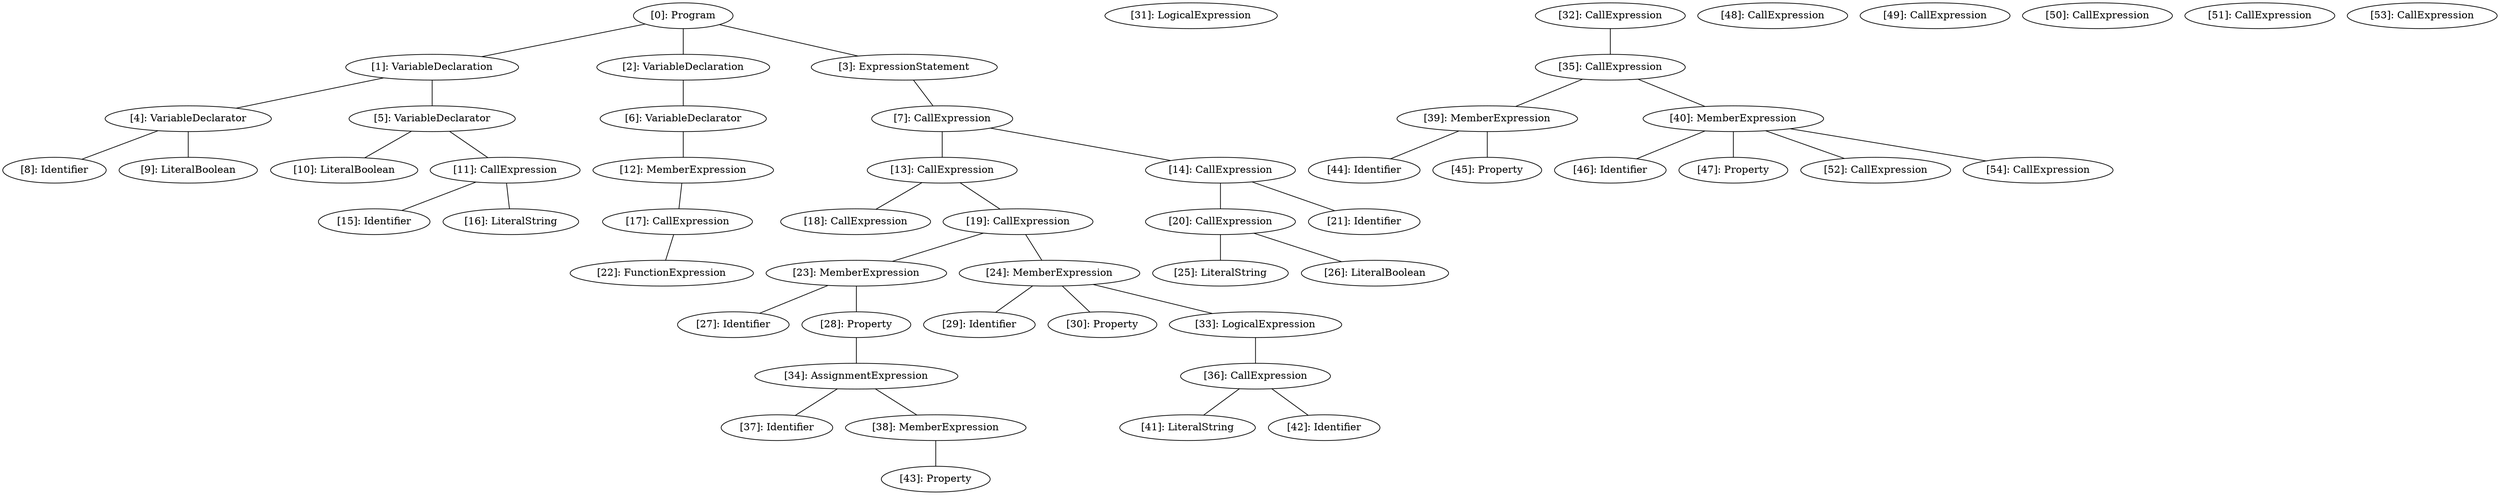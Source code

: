 // Result
graph {
	0 [label="[0]: Program"]
	1 [label="[1]: VariableDeclaration"]
	2 [label="[2]: VariableDeclaration"]
	3 [label="[3]: ExpressionStatement"]
	4 [label="[4]: VariableDeclarator"]
	5 [label="[5]: VariableDeclarator"]
	6 [label="[6]: VariableDeclarator"]
	7 [label="[7]: CallExpression"]
	8 [label="[8]: Identifier"]
	9 [label="[9]: LiteralBoolean"]
	10 [label="[10]: LiteralBoolean"]
	11 [label="[11]: CallExpression"]
	12 [label="[12]: MemberExpression"]
	13 [label="[13]: CallExpression"]
	14 [label="[14]: CallExpression"]
	15 [label="[15]: Identifier"]
	16 [label="[16]: LiteralString"]
	17 [label="[17]: CallExpression"]
	18 [label="[18]: CallExpression"]
	19 [label="[19]: CallExpression"]
	20 [label="[20]: CallExpression"]
	21 [label="[21]: Identifier"]
	22 [label="[22]: FunctionExpression"]
	23 [label="[23]: MemberExpression"]
	24 [label="[24]: MemberExpression"]
	25 [label="[25]: LiteralString"]
	26 [label="[26]: LiteralBoolean"]
	27 [label="[27]: Identifier"]
	28 [label="[28]: Property"]
	29 [label="[29]: Identifier"]
	30 [label="[30]: Property"]
	31 [label="[31]: LogicalExpression"]
	32 [label="[32]: CallExpression"]
	33 [label="[33]: LogicalExpression"]
	34 [label="[34]: AssignmentExpression"]
	35 [label="[35]: CallExpression"]
	36 [label="[36]: CallExpression"]
	37 [label="[37]: Identifier"]
	38 [label="[38]: MemberExpression"]
	39 [label="[39]: MemberExpression"]
	40 [label="[40]: MemberExpression"]
	41 [label="[41]: LiteralString"]
	42 [label="[42]: Identifier"]
	43 [label="[43]: Property"]
	44 [label="[44]: Identifier"]
	45 [label="[45]: Property"]
	46 [label="[46]: Identifier"]
	47 [label="[47]: Property"]
	48 [label="[48]: CallExpression"]
	49 [label="[49]: CallExpression"]
	50 [label="[50]: CallExpression"]
	51 [label="[51]: CallExpression"]
	52 [label="[52]: CallExpression"]
	53 [label="[53]: CallExpression"]
	54 [label="[54]: CallExpression"]
	0 -- 1
	0 -- 2
	0 -- 3
	1 -- 4
	1 -- 5
	2 -- 6
	3 -- 7
	4 -- 8
	4 -- 9
	5 -- 10
	5 -- 11
	6 -- 12
	7 -- 13
	7 -- 14
	11 -- 15
	11 -- 16
	12 -- 17
	13 -- 18
	13 -- 19
	14 -- 20
	14 -- 21
	17 -- 22
	19 -- 23
	19 -- 24
	20 -- 25
	20 -- 26
	23 -- 27
	23 -- 28
	24 -- 29
	24 -- 30
	24 -- 33
	28 -- 34
	32 -- 35
	33 -- 36
	34 -- 37
	34 -- 38
	35 -- 39
	35 -- 40
	36 -- 41
	36 -- 42
	38 -- 43
	39 -- 44
	39 -- 45
	40 -- 46
	40 -- 47
	40 -- 52
	40 -- 54
}
